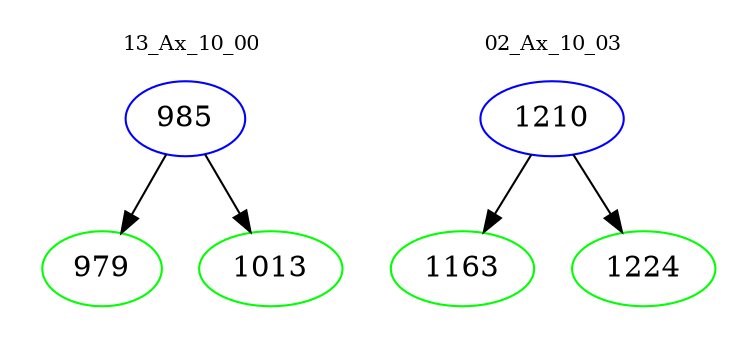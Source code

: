 digraph{
subgraph cluster_0 {
color = white
label = "13_Ax_10_00";
fontsize=10;
T0_985 [label="985", color="blue"]
T0_985 -> T0_979 [color="black"]
T0_979 [label="979", color="green"]
T0_985 -> T0_1013 [color="black"]
T0_1013 [label="1013", color="green"]
}
subgraph cluster_1 {
color = white
label = "02_Ax_10_03";
fontsize=10;
T1_1210 [label="1210", color="blue"]
T1_1210 -> T1_1163 [color="black"]
T1_1163 [label="1163", color="green"]
T1_1210 -> T1_1224 [color="black"]
T1_1224 [label="1224", color="green"]
}
}
